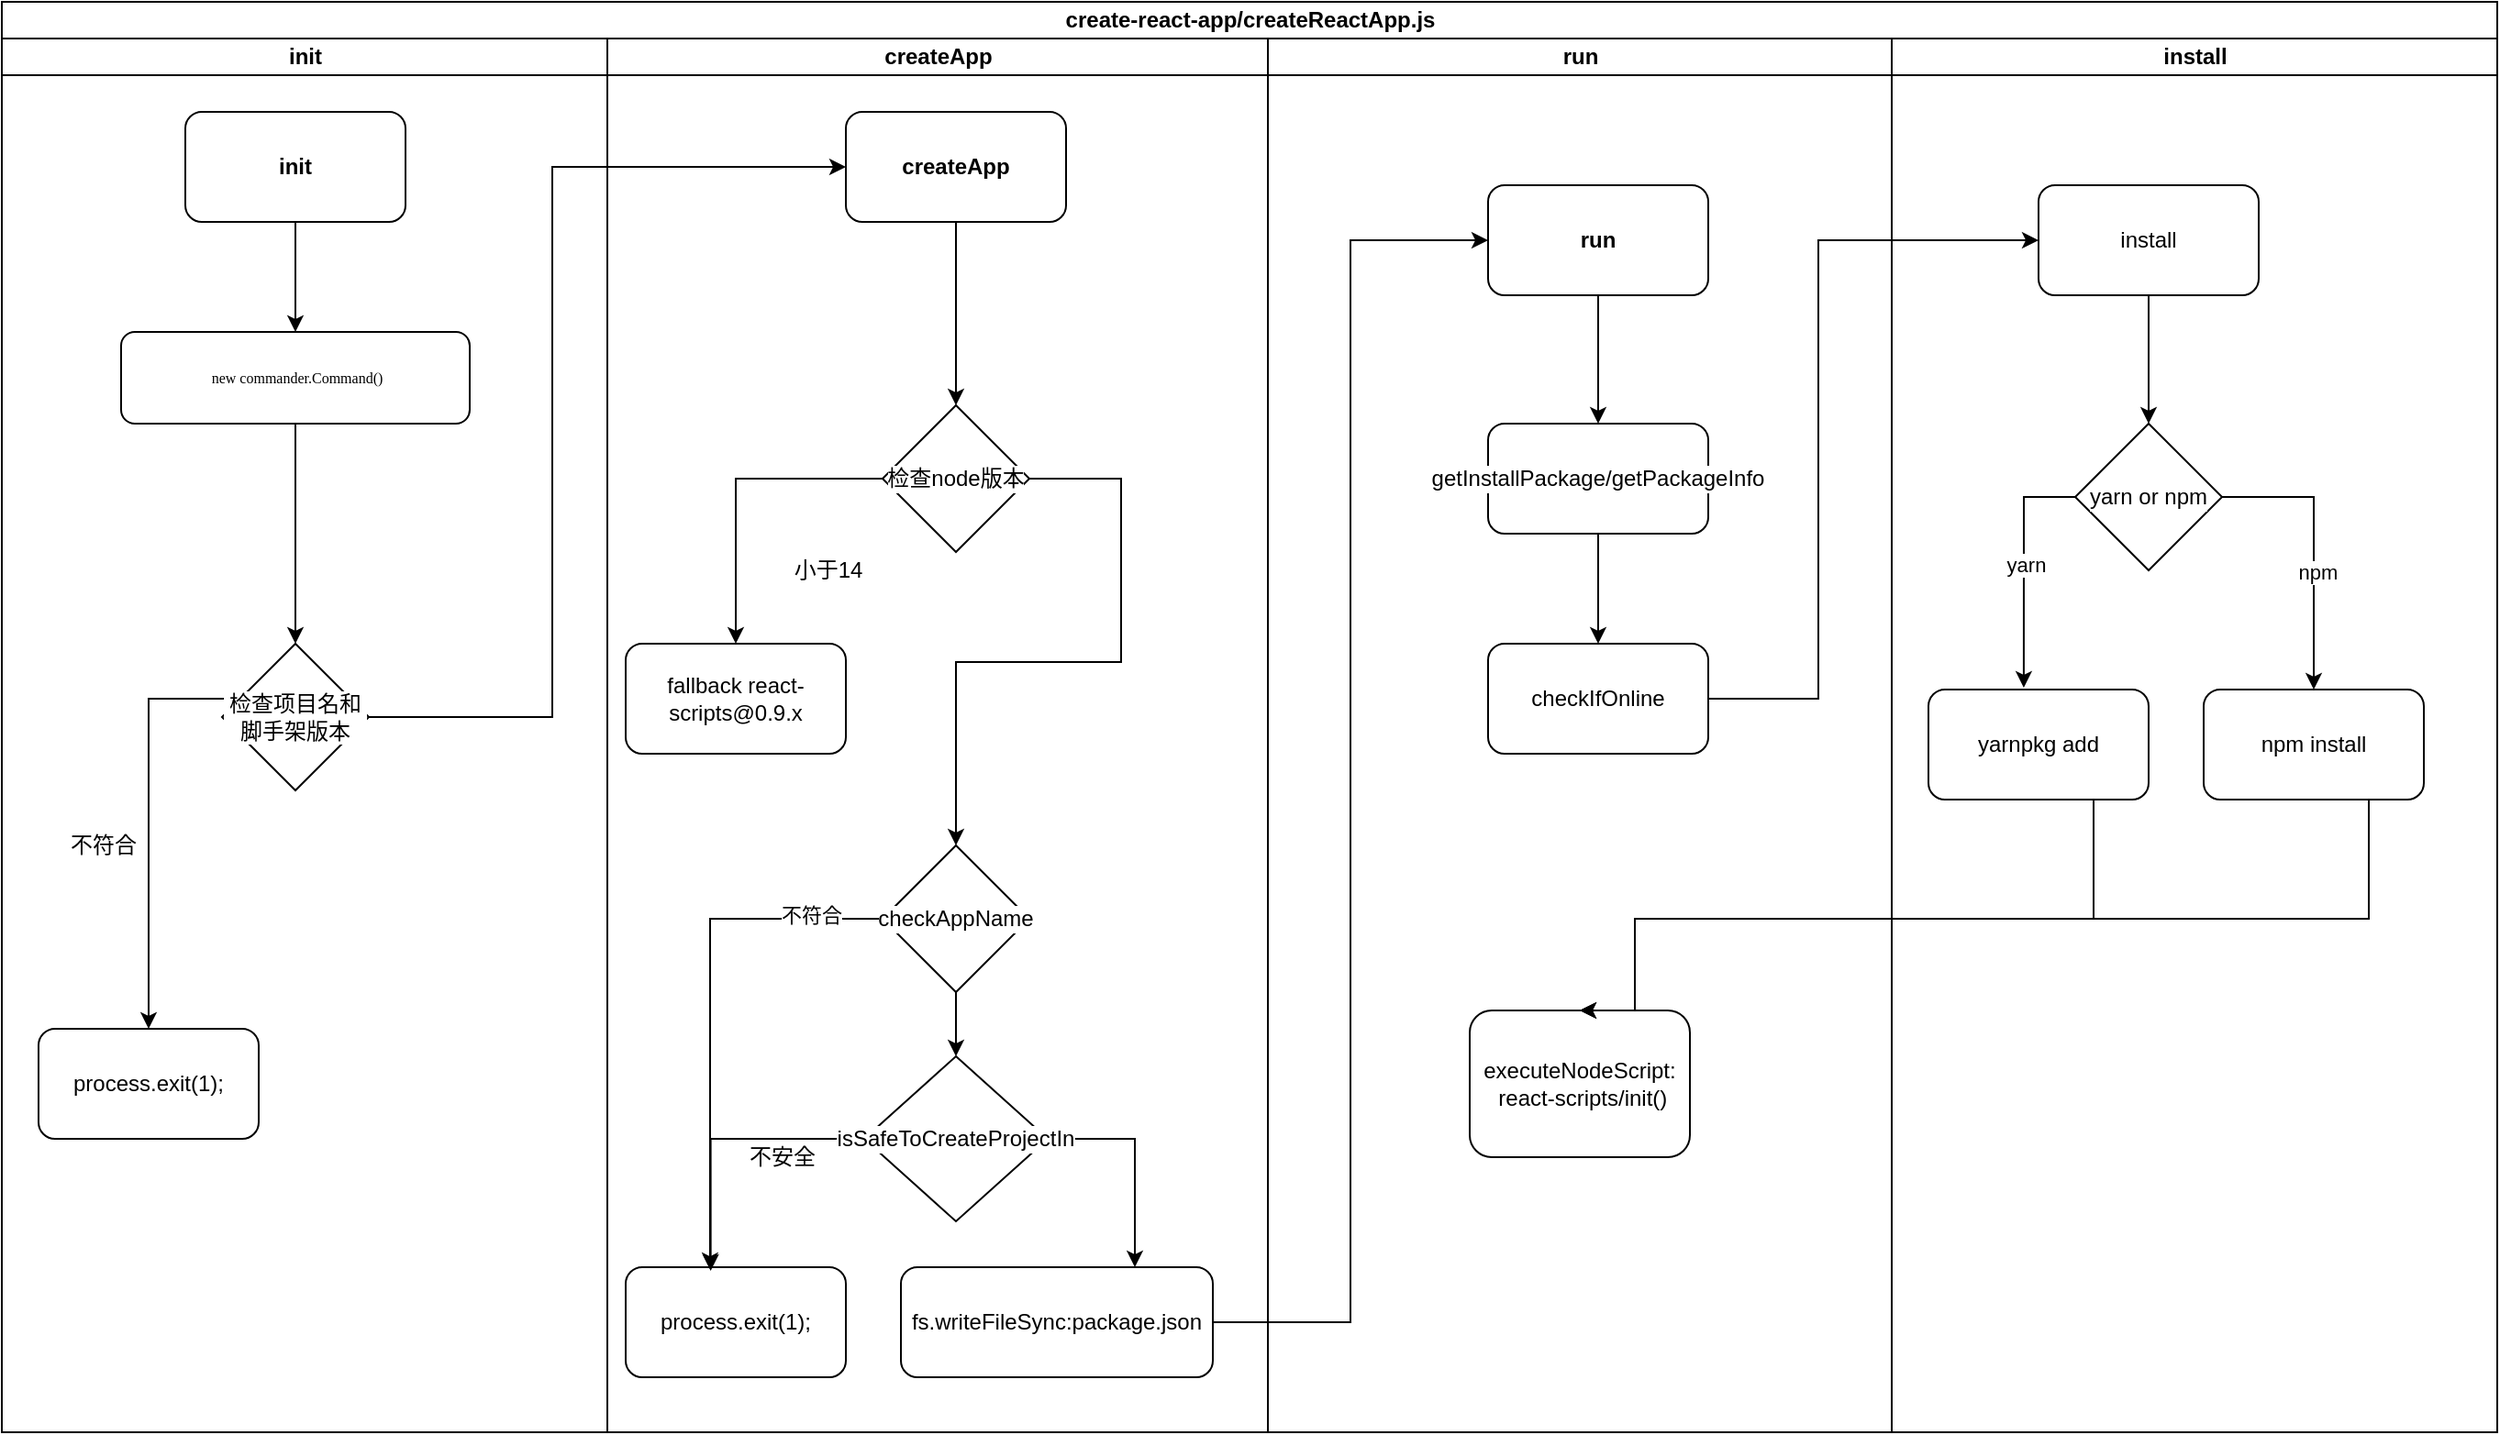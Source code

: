 <mxfile version="15.5.9" type="github">
  <diagram name="Page-1" id="74e2e168-ea6b-b213-b513-2b3c1d86103e">
    <mxGraphModel dx="2573" dy="1134" grid="1" gridSize="10" guides="1" tooltips="1" connect="1" arrows="1" fold="1" page="1" pageScale="1" pageWidth="1100" pageHeight="850" background="none" math="0" shadow="0">
      <root>
        <mxCell id="0" />
        <mxCell id="1" parent="0" />
        <mxCell id="77e6c97f196da883-1" value="&lt;span style=&quot;font-family: &amp;#34;helvetica&amp;#34; ; font-size: 12px&quot;&gt;create-react-app/createReactApp.js&lt;/span&gt;" style="swimlane;html=1;childLayout=stackLayout;startSize=20;rounded=0;shadow=0;labelBackgroundColor=none;strokeWidth=1;fontFamily=Verdana;fontSize=8;align=center;" parent="1" vertex="1">
          <mxGeometry x="-330" y="30" width="1360" height="780" as="geometry">
            <mxRectangle x="70" y="40" width="60" height="20" as="alternateBounds" />
          </mxGeometry>
        </mxCell>
        <mxCell id="77e6c97f196da883-2" value="init" style="swimlane;html=1;startSize=20;" parent="77e6c97f196da883-1" vertex="1">
          <mxGeometry y="20" width="330" height="760" as="geometry">
            <mxRectangle y="20" width="30" height="730" as="alternateBounds" />
          </mxGeometry>
        </mxCell>
        <mxCell id="z6YjeSEmc34uNPCmeLSA-3" value="" style="edgeStyle=orthogonalEdgeStyle;rounded=0;orthogonalLoop=1;jettySize=auto;html=1;" edge="1" parent="77e6c97f196da883-2" source="77e6c97f196da883-8" target="z6YjeSEmc34uNPCmeLSA-2">
          <mxGeometry relative="1" as="geometry" />
        </mxCell>
        <object label="&lt;span style=&quot;font-size: 8px&quot;&gt;&amp;nbsp;new commander.Command()&lt;/span&gt;" id="77e6c97f196da883-8">
          <mxCell style="rounded=1;whiteSpace=wrap;html=1;shadow=0;labelBackgroundColor=none;strokeWidth=1;fontFamily=Verdana;fontSize=8;align=center;" parent="77e6c97f196da883-2" vertex="1">
            <mxGeometry x="65" y="160" width="190" height="50" as="geometry" />
          </mxCell>
        </object>
        <mxCell id="z6YjeSEmc34uNPCmeLSA-51" style="edgeStyle=orthogonalEdgeStyle;rounded=0;orthogonalLoop=1;jettySize=auto;html=1;entryX=0.5;entryY=0;entryDx=0;entryDy=0;" edge="1" parent="77e6c97f196da883-2" source="z6YjeSEmc34uNPCmeLSA-2" target="z6YjeSEmc34uNPCmeLSA-4">
          <mxGeometry relative="1" as="geometry">
            <Array as="points">
              <mxPoint x="80" y="360" />
              <mxPoint x="80" y="540" />
            </Array>
          </mxGeometry>
        </mxCell>
        <mxCell id="z6YjeSEmc34uNPCmeLSA-2" value="检查项目名和脚手架版本" style="rhombus;whiteSpace=wrap;html=1;labelBackgroundColor=#FFFFFF;" vertex="1" parent="77e6c97f196da883-2">
          <mxGeometry x="120" y="330" width="80" height="80" as="geometry" />
        </mxCell>
        <mxCell id="z6YjeSEmc34uNPCmeLSA-4" value="process.exit(1);" style="rounded=1;whiteSpace=wrap;html=1;labelBackgroundColor=#FFFFFF;" vertex="1" parent="77e6c97f196da883-2">
          <mxGeometry x="20" y="540" width="120" height="60" as="geometry" />
        </mxCell>
        <mxCell id="z6YjeSEmc34uNPCmeLSA-8" style="edgeStyle=orthogonalEdgeStyle;rounded=0;orthogonalLoop=1;jettySize=auto;html=1;entryX=0.5;entryY=0;entryDx=0;entryDy=0;" edge="1" parent="77e6c97f196da883-2" source="z6YjeSEmc34uNPCmeLSA-7" target="77e6c97f196da883-8">
          <mxGeometry relative="1" as="geometry" />
        </mxCell>
        <mxCell id="z6YjeSEmc34uNPCmeLSA-7" value="&lt;b&gt;init&lt;/b&gt;" style="rounded=1;whiteSpace=wrap;html=1;labelBackgroundColor=#FFFFFF;" vertex="1" parent="77e6c97f196da883-2">
          <mxGeometry x="100" y="40" width="120" height="60" as="geometry" />
        </mxCell>
        <mxCell id="z6YjeSEmc34uNPCmeLSA-49" value="不符合" style="text;html=1;align=center;verticalAlign=middle;resizable=0;points=[];autosize=1;strokeColor=none;fillColor=none;" vertex="1" parent="77e6c97f196da883-2">
          <mxGeometry x="30" y="430" width="50" height="20" as="geometry" />
        </mxCell>
        <mxCell id="77e6c97f196da883-4" value="createApp" style="swimlane;html=1;startSize=20;" parent="77e6c97f196da883-1" vertex="1">
          <mxGeometry x="330" y="20" width="360" height="760" as="geometry" />
        </mxCell>
        <mxCell id="z6YjeSEmc34uNPCmeLSA-53" style="edgeStyle=orthogonalEdgeStyle;rounded=0;orthogonalLoop=1;jettySize=auto;html=1;entryX=0.5;entryY=0;entryDx=0;entryDy=0;" edge="1" parent="77e6c97f196da883-4" source="z6YjeSEmc34uNPCmeLSA-25" target="z6YjeSEmc34uNPCmeLSA-26">
          <mxGeometry relative="1" as="geometry" />
        </mxCell>
        <mxCell id="z6YjeSEmc34uNPCmeLSA-25" value="&lt;b&gt;createApp&lt;/b&gt;" style="rounded=1;whiteSpace=wrap;html=1;labelBackgroundColor=#FFFFFF;" vertex="1" parent="77e6c97f196da883-4">
          <mxGeometry x="130" y="40" width="120" height="60" as="geometry" />
        </mxCell>
        <mxCell id="z6YjeSEmc34uNPCmeLSA-29" style="edgeStyle=orthogonalEdgeStyle;rounded=0;orthogonalLoop=1;jettySize=auto;html=1;entryX=0.5;entryY=0;entryDx=0;entryDy=0;" edge="1" parent="77e6c97f196da883-4" source="z6YjeSEmc34uNPCmeLSA-26" target="z6YjeSEmc34uNPCmeLSA-30">
          <mxGeometry relative="1" as="geometry">
            <mxPoint x="80" y="280" as="targetPoint" />
            <Array as="points">
              <mxPoint x="70" y="240" />
            </Array>
          </mxGeometry>
        </mxCell>
        <mxCell id="z6YjeSEmc34uNPCmeLSA-56" style="edgeStyle=orthogonalEdgeStyle;rounded=0;orthogonalLoop=1;jettySize=auto;html=1;entryX=0.5;entryY=0;entryDx=0;entryDy=0;" edge="1" parent="77e6c97f196da883-4" source="z6YjeSEmc34uNPCmeLSA-26" target="z6YjeSEmc34uNPCmeLSA-58">
          <mxGeometry relative="1" as="geometry">
            <mxPoint x="280" y="330" as="targetPoint" />
            <Array as="points">
              <mxPoint x="280" y="240" />
              <mxPoint x="280" y="340" />
              <mxPoint x="190" y="340" />
            </Array>
          </mxGeometry>
        </mxCell>
        <mxCell id="z6YjeSEmc34uNPCmeLSA-26" value="检查node版本" style="rhombus;whiteSpace=wrap;html=1;labelBackgroundColor=#FFFFFF;" vertex="1" parent="77e6c97f196da883-4">
          <mxGeometry x="150" y="200" width="80" height="80" as="geometry" />
        </mxCell>
        <mxCell id="z6YjeSEmc34uNPCmeLSA-30" value="&lt;span&gt;fallback react-scripts@0.9.x&lt;/span&gt;" style="rounded=1;whiteSpace=wrap;html=1;labelBackgroundColor=#FFFFFF;" vertex="1" parent="77e6c97f196da883-4">
          <mxGeometry x="10" y="330" width="120" height="60" as="geometry" />
        </mxCell>
        <mxCell id="z6YjeSEmc34uNPCmeLSA-33" value="&lt;span&gt;process.exit(1);&lt;/span&gt;" style="rounded=1;whiteSpace=wrap;html=1;labelBackgroundColor=#FFFFFF;" vertex="1" parent="77e6c97f196da883-4">
          <mxGeometry x="10" y="670" width="120" height="60" as="geometry" />
        </mxCell>
        <mxCell id="z6YjeSEmc34uNPCmeLSA-64" style="edgeStyle=orthogonalEdgeStyle;rounded=0;orthogonalLoop=1;jettySize=auto;html=1;entryX=0.386;entryY=0.033;entryDx=0;entryDy=0;entryPerimeter=0;" edge="1" parent="77e6c97f196da883-4" source="z6YjeSEmc34uNPCmeLSA-35" target="z6YjeSEmc34uNPCmeLSA-33">
          <mxGeometry relative="1" as="geometry" />
        </mxCell>
        <mxCell id="z6YjeSEmc34uNPCmeLSA-67" style="edgeStyle=orthogonalEdgeStyle;rounded=0;orthogonalLoop=1;jettySize=auto;html=1;entryX=0.75;entryY=0;entryDx=0;entryDy=0;" edge="1" parent="77e6c97f196da883-4" source="z6YjeSEmc34uNPCmeLSA-35" target="z6YjeSEmc34uNPCmeLSA-36">
          <mxGeometry relative="1" as="geometry">
            <Array as="points">
              <mxPoint x="288" y="600" />
            </Array>
          </mxGeometry>
        </mxCell>
        <mxCell id="z6YjeSEmc34uNPCmeLSA-35" value="&lt;span&gt;isSafeToCreateProjectIn&lt;/span&gt;" style="rhombus;whiteSpace=wrap;html=1;labelBackgroundColor=#FFFFFF;" vertex="1" parent="77e6c97f196da883-4">
          <mxGeometry x="140" y="555" width="100" height="90" as="geometry" />
        </mxCell>
        <mxCell id="z6YjeSEmc34uNPCmeLSA-36" value="fs.writeFileSync:package.json" style="rounded=1;whiteSpace=wrap;html=1;labelBackgroundColor=#FFFFFF;" vertex="1" parent="77e6c97f196da883-4">
          <mxGeometry x="160" y="670" width="170" height="60" as="geometry" />
        </mxCell>
        <mxCell id="z6YjeSEmc34uNPCmeLSA-59" style="edgeStyle=orthogonalEdgeStyle;rounded=0;orthogonalLoop=1;jettySize=auto;html=1;entryX=0.383;entryY=0.017;entryDx=0;entryDy=0;entryPerimeter=0;" edge="1" parent="77e6c97f196da883-4" source="z6YjeSEmc34uNPCmeLSA-58" target="z6YjeSEmc34uNPCmeLSA-33">
          <mxGeometry relative="1" as="geometry" />
        </mxCell>
        <mxCell id="z6YjeSEmc34uNPCmeLSA-60" value="不符合" style="edgeLabel;html=1;align=center;verticalAlign=middle;resizable=0;points=[];" vertex="1" connectable="0" parent="z6YjeSEmc34uNPCmeLSA-59">
          <mxGeometry x="-0.722" y="-2" relative="1" as="geometry">
            <mxPoint as="offset" />
          </mxGeometry>
        </mxCell>
        <mxCell id="z6YjeSEmc34uNPCmeLSA-61" style="edgeStyle=orthogonalEdgeStyle;rounded=0;orthogonalLoop=1;jettySize=auto;html=1;entryX=0.5;entryY=0;entryDx=0;entryDy=0;" edge="1" parent="77e6c97f196da883-4" source="z6YjeSEmc34uNPCmeLSA-58" target="z6YjeSEmc34uNPCmeLSA-35">
          <mxGeometry relative="1" as="geometry" />
        </mxCell>
        <mxCell id="z6YjeSEmc34uNPCmeLSA-58" value="&lt;span&gt;checkAppName&lt;/span&gt;" style="rhombus;whiteSpace=wrap;html=1;labelBackgroundColor=#FFFFFF;" vertex="1" parent="77e6c97f196da883-4">
          <mxGeometry x="150" y="440" width="80" height="80" as="geometry" />
        </mxCell>
        <mxCell id="z6YjeSEmc34uNPCmeLSA-65" value="不安全" style="text;html=1;align=center;verticalAlign=middle;resizable=0;points=[];autosize=1;strokeColor=none;fillColor=none;" vertex="1" parent="77e6c97f196da883-4">
          <mxGeometry x="70" y="600" width="50" height="20" as="geometry" />
        </mxCell>
        <mxCell id="77e6c97f196da883-5" value="run" style="swimlane;html=1;startSize=20;" parent="77e6c97f196da883-1" vertex="1">
          <mxGeometry x="690" y="20" width="340" height="760" as="geometry" />
        </mxCell>
        <mxCell id="z6YjeSEmc34uNPCmeLSA-69" style="edgeStyle=orthogonalEdgeStyle;rounded=0;orthogonalLoop=1;jettySize=auto;html=1;" edge="1" parent="77e6c97f196da883-5" source="z6YjeSEmc34uNPCmeLSA-37" target="z6YjeSEmc34uNPCmeLSA-38">
          <mxGeometry relative="1" as="geometry" />
        </mxCell>
        <mxCell id="z6YjeSEmc34uNPCmeLSA-37" value="&lt;b&gt;run&lt;/b&gt;" style="rounded=1;whiteSpace=wrap;html=1;labelBackgroundColor=#FFFFFF;" vertex="1" parent="77e6c97f196da883-5">
          <mxGeometry x="120" y="80" width="120" height="60" as="geometry" />
        </mxCell>
        <mxCell id="z6YjeSEmc34uNPCmeLSA-70" style="edgeStyle=orthogonalEdgeStyle;rounded=0;orthogonalLoop=1;jettySize=auto;html=1;entryX=0.5;entryY=0;entryDx=0;entryDy=0;" edge="1" parent="77e6c97f196da883-5" source="z6YjeSEmc34uNPCmeLSA-38" target="z6YjeSEmc34uNPCmeLSA-39">
          <mxGeometry relative="1" as="geometry" />
        </mxCell>
        <mxCell id="z6YjeSEmc34uNPCmeLSA-38" value="getInstallPackage/getPackageInfo" style="rounded=1;whiteSpace=wrap;html=1;labelBackgroundColor=#FFFFFF;" vertex="1" parent="77e6c97f196da883-5">
          <mxGeometry x="120" y="210" width="120" height="60" as="geometry" />
        </mxCell>
        <mxCell id="z6YjeSEmc34uNPCmeLSA-39" value="checkIfOnline" style="rounded=1;whiteSpace=wrap;html=1;labelBackgroundColor=#FFFFFF;" vertex="1" parent="77e6c97f196da883-5">
          <mxGeometry x="120" y="330" width="120" height="60" as="geometry" />
        </mxCell>
        <mxCell id="z6YjeSEmc34uNPCmeLSA-43" value="executeNodeScript:&lt;br&gt;&amp;nbsp;react-scripts/init()" style="rounded=1;whiteSpace=wrap;html=1;labelBackgroundColor=#FFFFFF;" vertex="1" parent="77e6c97f196da883-5">
          <mxGeometry x="110" y="530" width="120" height="80" as="geometry" />
        </mxCell>
        <mxCell id="77e6c97f196da883-6" value="install" style="swimlane;html=1;startSize=20;" parent="77e6c97f196da883-1" vertex="1">
          <mxGeometry x="1030" y="20" width="330" height="760" as="geometry" />
        </mxCell>
        <mxCell id="z6YjeSEmc34uNPCmeLSA-71" style="edgeStyle=orthogonalEdgeStyle;rounded=0;orthogonalLoop=1;jettySize=auto;html=1;entryX=0.5;entryY=0;entryDx=0;entryDy=0;" edge="1" parent="77e6c97f196da883-6" source="z6YjeSEmc34uNPCmeLSA-40" target="z6YjeSEmc34uNPCmeLSA-44">
          <mxGeometry relative="1" as="geometry" />
        </mxCell>
        <mxCell id="z6YjeSEmc34uNPCmeLSA-40" value="install" style="rounded=1;whiteSpace=wrap;html=1;labelBackgroundColor=#FFFFFF;" vertex="1" parent="77e6c97f196da883-6">
          <mxGeometry x="80" y="80" width="120" height="60" as="geometry" />
        </mxCell>
        <mxCell id="z6YjeSEmc34uNPCmeLSA-72" style="edgeStyle=orthogonalEdgeStyle;rounded=0;orthogonalLoop=1;jettySize=auto;html=1;entryX=0.433;entryY=-0.017;entryDx=0;entryDy=0;entryPerimeter=0;" edge="1" parent="77e6c97f196da883-6" source="z6YjeSEmc34uNPCmeLSA-44" target="z6YjeSEmc34uNPCmeLSA-45">
          <mxGeometry relative="1" as="geometry">
            <Array as="points">
              <mxPoint x="72" y="250" />
            </Array>
          </mxGeometry>
        </mxCell>
        <mxCell id="z6YjeSEmc34uNPCmeLSA-74" value="yarn" style="edgeLabel;html=1;align=center;verticalAlign=middle;resizable=0;points=[];" vertex="1" connectable="0" parent="z6YjeSEmc34uNPCmeLSA-72">
          <mxGeometry x="-0.015" y="1" relative="1" as="geometry">
            <mxPoint as="offset" />
          </mxGeometry>
        </mxCell>
        <mxCell id="z6YjeSEmc34uNPCmeLSA-73" style="edgeStyle=orthogonalEdgeStyle;rounded=0;orthogonalLoop=1;jettySize=auto;html=1;entryX=0.5;entryY=0;entryDx=0;entryDy=0;" edge="1" parent="77e6c97f196da883-6" source="z6YjeSEmc34uNPCmeLSA-44" target="z6YjeSEmc34uNPCmeLSA-46">
          <mxGeometry relative="1" as="geometry">
            <Array as="points">
              <mxPoint x="230" y="250" />
            </Array>
          </mxGeometry>
        </mxCell>
        <mxCell id="z6YjeSEmc34uNPCmeLSA-75" value="npm" style="edgeLabel;html=1;align=center;verticalAlign=middle;resizable=0;points=[];" vertex="1" connectable="0" parent="z6YjeSEmc34uNPCmeLSA-73">
          <mxGeometry x="0.174" y="2" relative="1" as="geometry">
            <mxPoint as="offset" />
          </mxGeometry>
        </mxCell>
        <mxCell id="z6YjeSEmc34uNPCmeLSA-44" value="yarn or npm" style="rhombus;whiteSpace=wrap;html=1;labelBackgroundColor=#FFFFFF;" vertex="1" parent="77e6c97f196da883-6">
          <mxGeometry x="100" y="210" width="80" height="80" as="geometry" />
        </mxCell>
        <mxCell id="z6YjeSEmc34uNPCmeLSA-45" value="yarnpkg add" style="rounded=1;whiteSpace=wrap;html=1;labelBackgroundColor=#FFFFFF;" vertex="1" parent="77e6c97f196da883-6">
          <mxGeometry x="20" y="355" width="120" height="60" as="geometry" />
        </mxCell>
        <mxCell id="z6YjeSEmc34uNPCmeLSA-46" value="npm install" style="rounded=1;whiteSpace=wrap;html=1;labelBackgroundColor=#FFFFFF;" vertex="1" parent="77e6c97f196da883-6">
          <mxGeometry x="170" y="355" width="120" height="60" as="geometry" />
        </mxCell>
        <mxCell id="z6YjeSEmc34uNPCmeLSA-42" style="edgeStyle=orthogonalEdgeStyle;rounded=0;orthogonalLoop=1;jettySize=auto;html=1;entryX=0;entryY=0.5;entryDx=0;entryDy=0;" edge="1" parent="77e6c97f196da883-1" source="z6YjeSEmc34uNPCmeLSA-39" target="z6YjeSEmc34uNPCmeLSA-40">
          <mxGeometry relative="1" as="geometry">
            <Array as="points">
              <mxPoint x="990" y="380" />
              <mxPoint x="990" y="130" />
            </Array>
          </mxGeometry>
        </mxCell>
        <mxCell id="z6YjeSEmc34uNPCmeLSA-52" style="edgeStyle=orthogonalEdgeStyle;rounded=0;orthogonalLoop=1;jettySize=auto;html=1;entryX=0;entryY=0.5;entryDx=0;entryDy=0;" edge="1" parent="77e6c97f196da883-1" source="z6YjeSEmc34uNPCmeLSA-2" target="z6YjeSEmc34uNPCmeLSA-25">
          <mxGeometry relative="1" as="geometry">
            <Array as="points">
              <mxPoint x="300" y="390" />
              <mxPoint x="300" y="90" />
            </Array>
          </mxGeometry>
        </mxCell>
        <mxCell id="z6YjeSEmc34uNPCmeLSA-68" style="edgeStyle=orthogonalEdgeStyle;rounded=0;orthogonalLoop=1;jettySize=auto;html=1;entryX=0;entryY=0.5;entryDx=0;entryDy=0;" edge="1" parent="77e6c97f196da883-1" source="z6YjeSEmc34uNPCmeLSA-36" target="z6YjeSEmc34uNPCmeLSA-37">
          <mxGeometry relative="1" as="geometry" />
        </mxCell>
        <mxCell id="z6YjeSEmc34uNPCmeLSA-76" style="edgeStyle=orthogonalEdgeStyle;rounded=0;orthogonalLoop=1;jettySize=auto;html=1;entryX=0.5;entryY=0;entryDx=0;entryDy=0;" edge="1" parent="77e6c97f196da883-1" source="z6YjeSEmc34uNPCmeLSA-45" target="z6YjeSEmc34uNPCmeLSA-43">
          <mxGeometry relative="1" as="geometry">
            <Array as="points">
              <mxPoint x="1140" y="500" />
              <mxPoint x="890" y="500" />
            </Array>
          </mxGeometry>
        </mxCell>
        <mxCell id="z6YjeSEmc34uNPCmeLSA-77" style="edgeStyle=orthogonalEdgeStyle;rounded=0;orthogonalLoop=1;jettySize=auto;html=1;entryX=0.5;entryY=0;entryDx=0;entryDy=0;" edge="1" parent="77e6c97f196da883-1" source="z6YjeSEmc34uNPCmeLSA-46" target="z6YjeSEmc34uNPCmeLSA-43">
          <mxGeometry relative="1" as="geometry">
            <Array as="points">
              <mxPoint x="1290" y="500" />
              <mxPoint x="890" y="500" />
            </Array>
          </mxGeometry>
        </mxCell>
        <mxCell id="z6YjeSEmc34uNPCmeLSA-54" value="小于14" style="text;html=1;align=center;verticalAlign=middle;resizable=0;points=[];autosize=1;strokeColor=none;fillColor=none;" vertex="1" parent="1">
          <mxGeometry x="95" y="330" width="50" height="20" as="geometry" />
        </mxCell>
      </root>
    </mxGraphModel>
  </diagram>
</mxfile>
